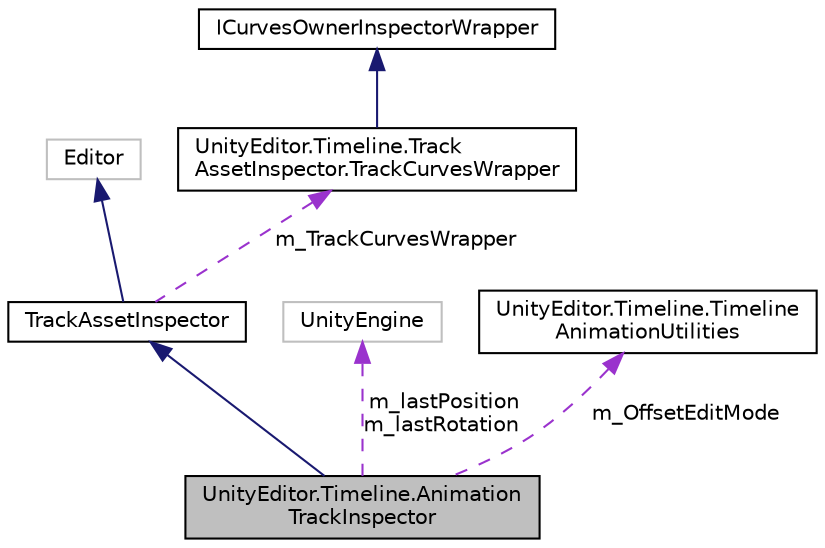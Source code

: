 digraph "UnityEditor.Timeline.AnimationTrackInspector"
{
 // LATEX_PDF_SIZE
  edge [fontname="Helvetica",fontsize="10",labelfontname="Helvetica",labelfontsize="10"];
  node [fontname="Helvetica",fontsize="10",shape=record];
  Node1 [label="UnityEditor.Timeline.Animation\lTrackInspector",height=0.2,width=0.4,color="black", fillcolor="grey75", style="filled", fontcolor="black",tooltip=" "];
  Node2 -> Node1 [dir="back",color="midnightblue",fontsize="10",style="solid",fontname="Helvetica"];
  Node2 [label="TrackAssetInspector",height=0.2,width=0.4,color="black", fillcolor="white", style="filled",URL="$class_unity_editor_1_1_timeline_1_1_track_asset_inspector.html",tooltip=" "];
  Node3 -> Node2 [dir="back",color="midnightblue",fontsize="10",style="solid",fontname="Helvetica"];
  Node3 [label="Editor",height=0.2,width=0.4,color="grey75", fillcolor="white", style="filled",tooltip=" "];
  Node4 -> Node2 [dir="back",color="darkorchid3",fontsize="10",style="dashed",label=" m_TrackCurvesWrapper" ,fontname="Helvetica"];
  Node4 [label="UnityEditor.Timeline.Track\lAssetInspector.TrackCurvesWrapper",height=0.2,width=0.4,color="black", fillcolor="white", style="filled",URL="$class_unity_editor_1_1_timeline_1_1_track_asset_inspector_1_1_track_curves_wrapper.html",tooltip=" "];
  Node5 -> Node4 [dir="back",color="midnightblue",fontsize="10",style="solid",fontname="Helvetica"];
  Node5 [label="ICurvesOwnerInspectorWrapper",height=0.2,width=0.4,color="black", fillcolor="white", style="filled",URL="$interface_unity_editor_1_1_timeline_1_1_i_curves_owner_inspector_wrapper.html",tooltip=" "];
  Node6 -> Node1 [dir="back",color="darkorchid3",fontsize="10",style="dashed",label=" m_lastPosition\nm_lastRotation" ,fontname="Helvetica"];
  Node6 [label="UnityEngine",height=0.2,width=0.4,color="grey75", fillcolor="white", style="filled",tooltip=" "];
  Node7 -> Node1 [dir="back",color="darkorchid3",fontsize="10",style="dashed",label=" m_OffsetEditMode" ,fontname="Helvetica"];
  Node7 [label="UnityEditor.Timeline.Timeline\lAnimationUtilities",height=0.2,width=0.4,color="black", fillcolor="white", style="filled",URL="$class_unity_editor_1_1_timeline_1_1_timeline_animation_utilities.html",tooltip=" "];
}
